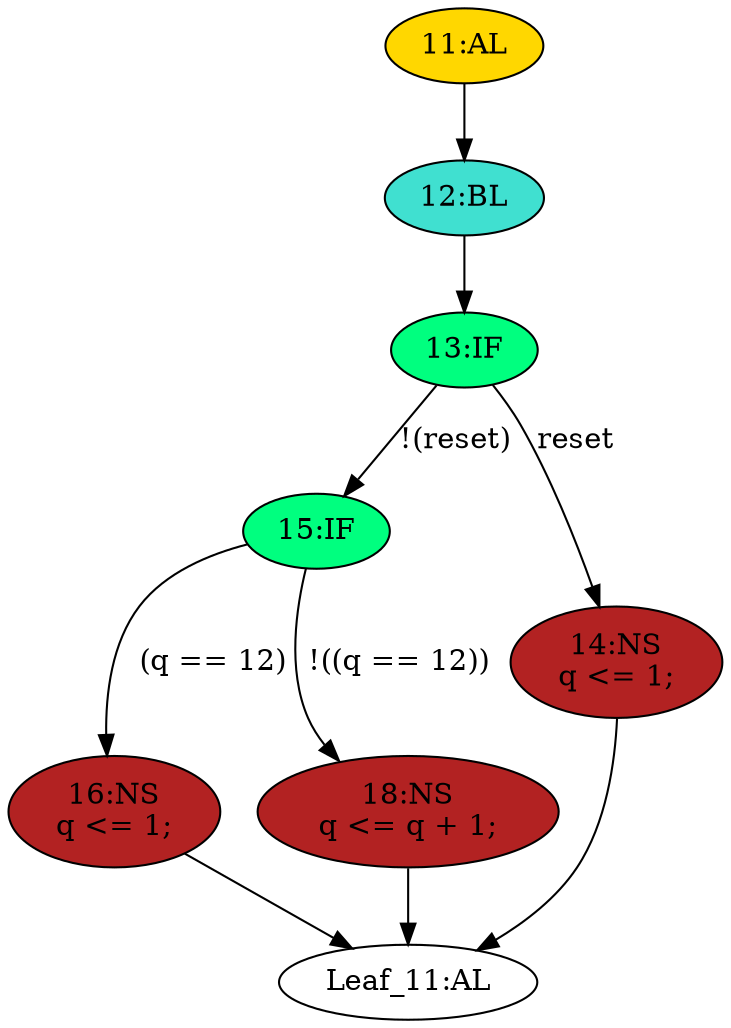 strict digraph "" {
	node [label="\N"];
	"13:IF"	[ast="<pyverilog.vparser.ast.IfStatement object at 0x7f939c8d7890>",
		fillcolor=springgreen,
		label="13:IF",
		statements="[]",
		style=filled,
		typ=IfStatement];
	"15:IF"	[ast="<pyverilog.vparser.ast.IfStatement object at 0x7f939c8d7910>",
		fillcolor=springgreen,
		label="15:IF",
		statements="[]",
		style=filled,
		typ=IfStatement];
	"13:IF" -> "15:IF"	[cond="['reset']",
		label="!(reset)",
		lineno=13];
	"14:NS"	[ast="<pyverilog.vparser.ast.NonblockingSubstitution object at 0x7f939c8d7a50>",
		fillcolor=firebrick,
		label="14:NS
q <= 1;",
		statements="[<pyverilog.vparser.ast.NonblockingSubstitution object at 0x7f939c8d7a50>]",
		style=filled,
		typ=NonblockingSubstitution];
	"13:IF" -> "14:NS"	[cond="['reset']",
		label=reset,
		lineno=13];
	"16:NS"	[ast="<pyverilog.vparser.ast.NonblockingSubstitution object at 0x7f939c8d72d0>",
		fillcolor=firebrick,
		label="16:NS
q <= 1;",
		statements="[<pyverilog.vparser.ast.NonblockingSubstitution object at 0x7f939c8d72d0>]",
		style=filled,
		typ=NonblockingSubstitution];
	"Leaf_11:AL"	[def_var="['q']",
		label="Leaf_11:AL"];
	"16:NS" -> "Leaf_11:AL"	[cond="[]",
		lineno=None];
	"18:NS"	[ast="<pyverilog.vparser.ast.NonblockingSubstitution object at 0x7f939c8d7590>",
		fillcolor=firebrick,
		label="18:NS
q <= q + 1;",
		statements="[<pyverilog.vparser.ast.NonblockingSubstitution object at 0x7f939c8d7590>]",
		style=filled,
		typ=NonblockingSubstitution];
	"18:NS" -> "Leaf_11:AL"	[cond="[]",
		lineno=None];
	"15:IF" -> "16:NS"	[cond="['q']",
		label="(q == 12)",
		lineno=15];
	"15:IF" -> "18:NS"	[cond="['q']",
		label="!((q == 12))",
		lineno=15];
	"12:BL"	[ast="<pyverilog.vparser.ast.Block object at 0x7f939c8d7850>",
		fillcolor=turquoise,
		label="12:BL",
		statements="[]",
		style=filled,
		typ=Block];
	"12:BL" -> "13:IF"	[cond="[]",
		lineno=None];
	"11:AL"	[ast="<pyverilog.vparser.ast.Always object at 0x7f939c8d7750>",
		clk_sens=True,
		fillcolor=gold,
		label="11:AL",
		sens="['clk']",
		statements="[]",
		style=filled,
		typ=Always,
		use_var="['reset', 'q']"];
	"11:AL" -> "12:BL"	[cond="[]",
		lineno=None];
	"14:NS" -> "Leaf_11:AL"	[cond="[]",
		lineno=None];
}

